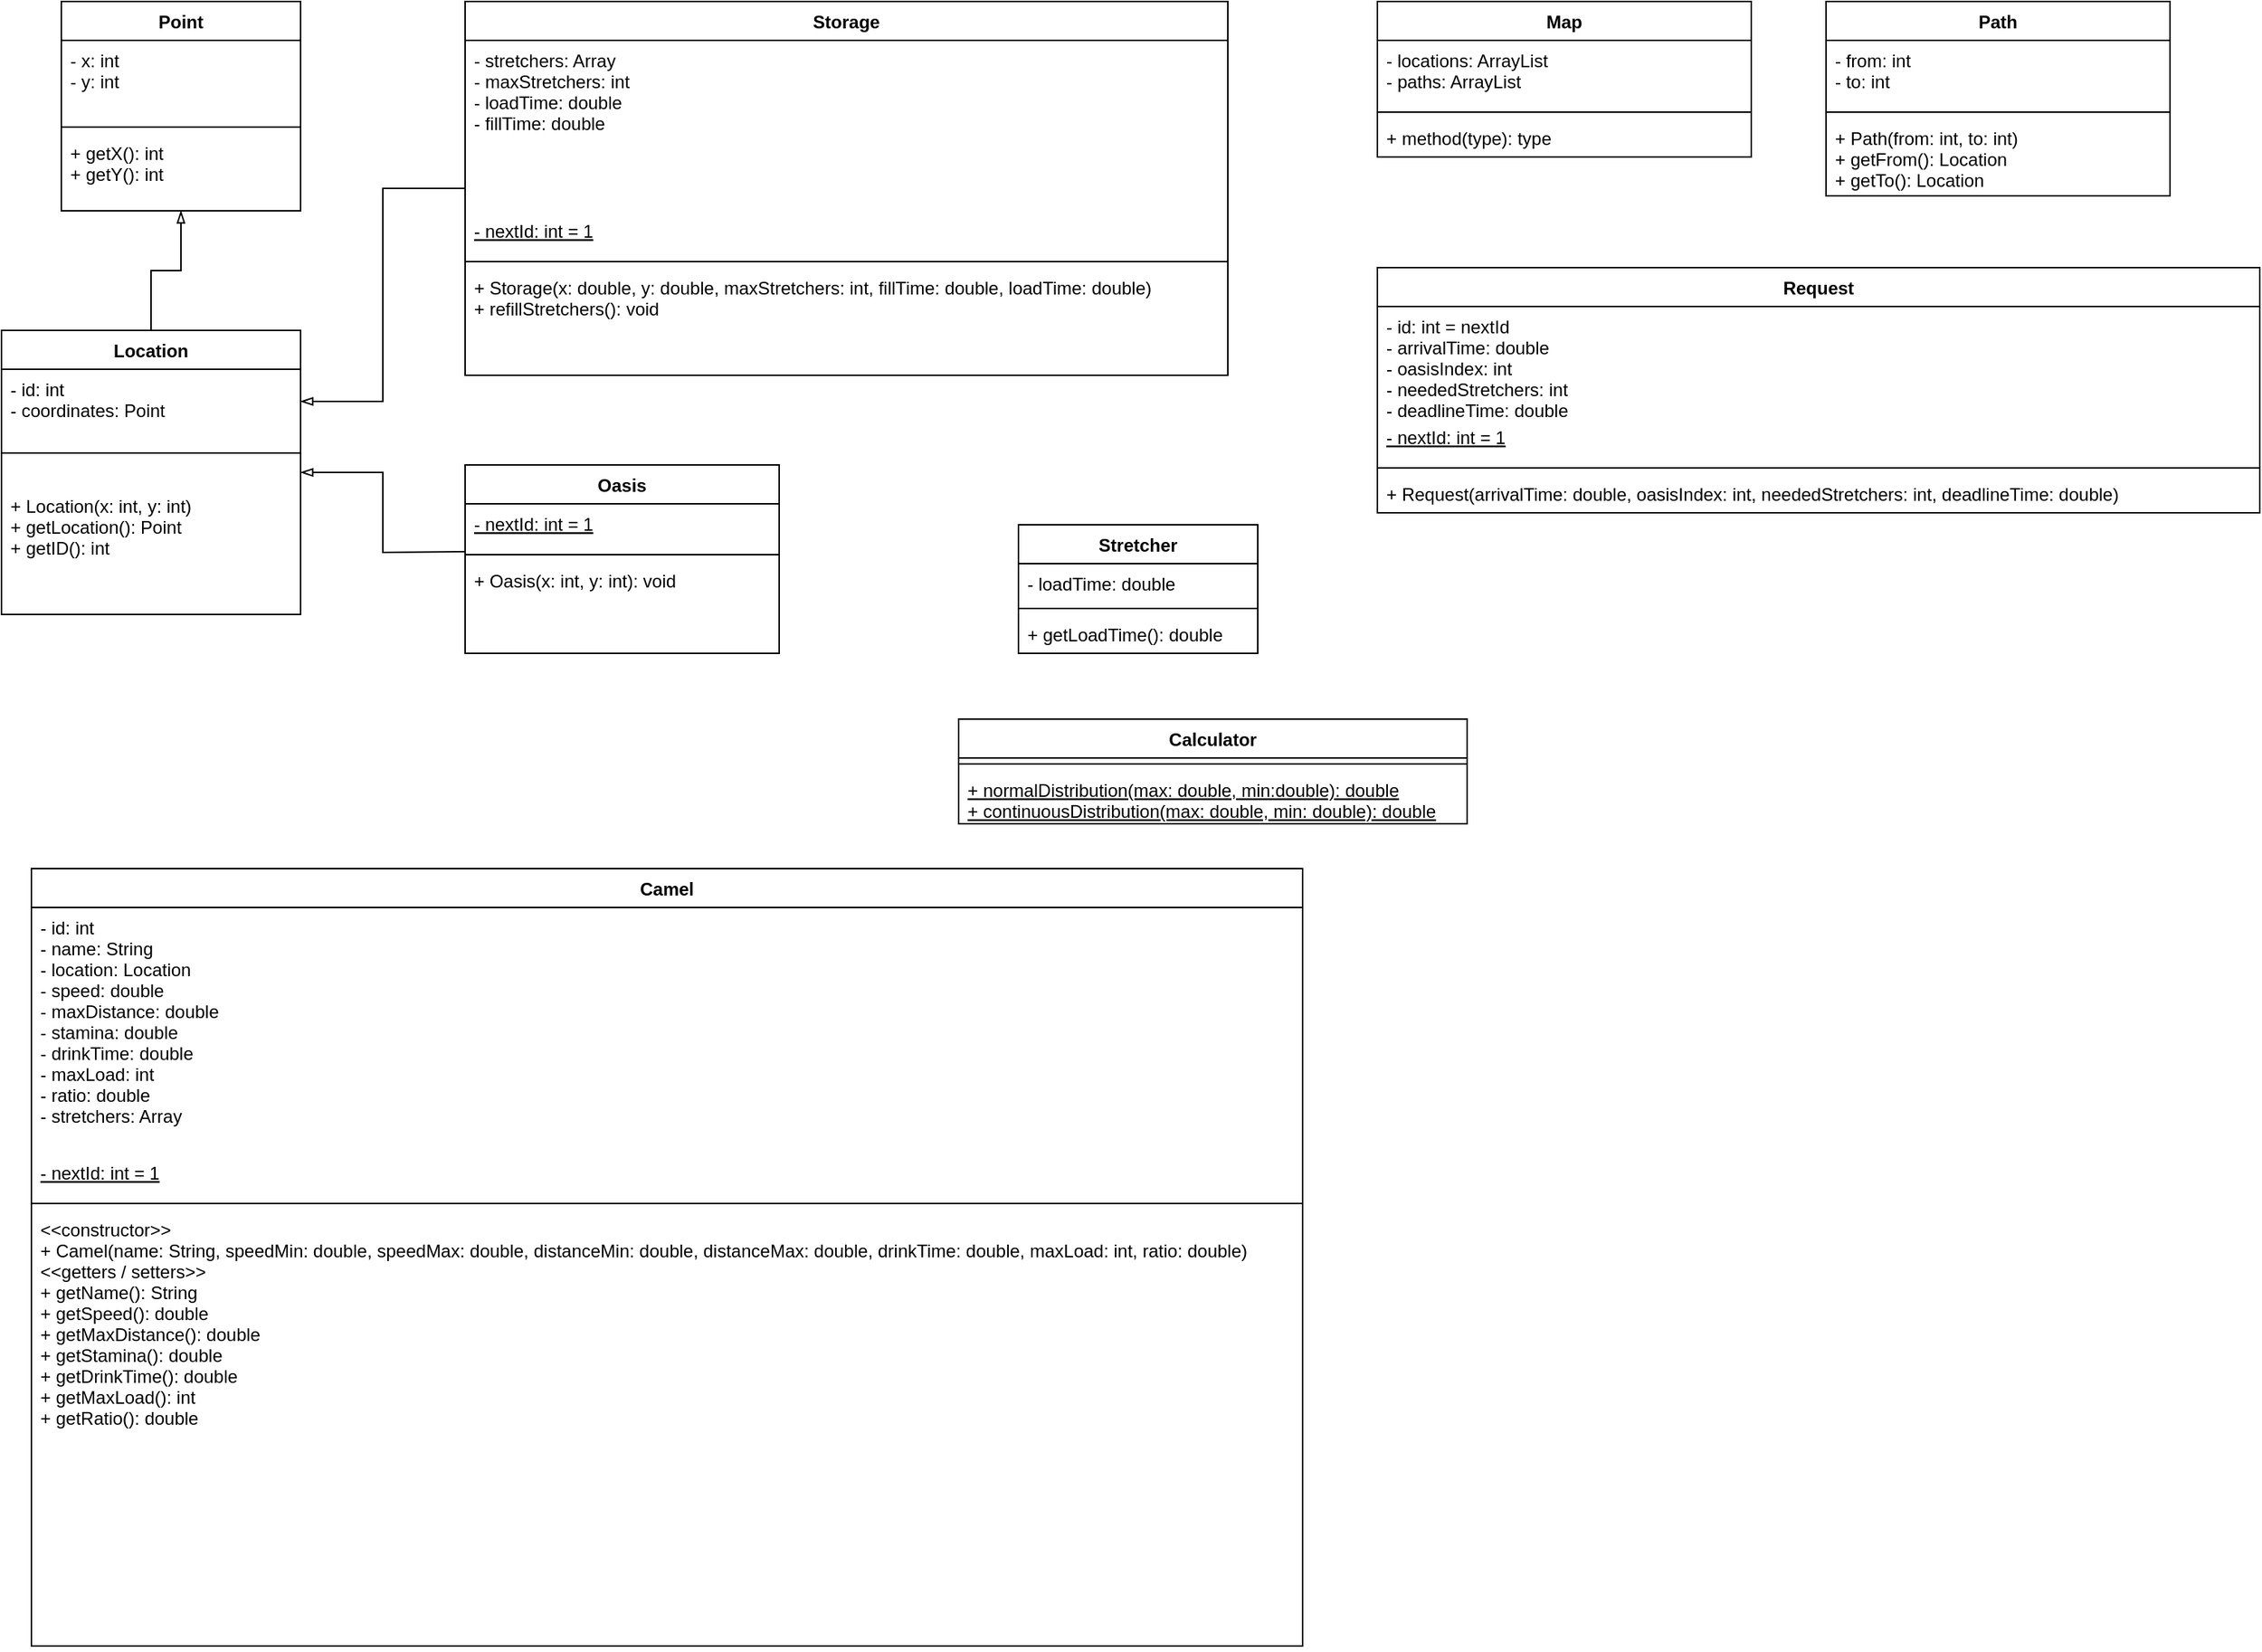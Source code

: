 <mxfile version="20.3.0" type="device" pages="2"><diagram id="ofGZScVJ0eXJapSnX1GL" name="UML"><mxGraphModel dx="1759" dy="564" grid="1" gridSize="10" guides="1" tooltips="1" connect="1" arrows="1" fold="1" page="1" pageScale="1" pageWidth="827" pageHeight="1169" math="0" shadow="0"><root><mxCell id="0"/><mxCell id="1" parent="0"/><mxCell id="x_6AHZcHJ7PyO9F-Ic_e-1" value="Point" style="swimlane;fontStyle=1;align=center;verticalAlign=top;childLayout=stackLayout;horizontal=1;startSize=26;horizontalStack=0;resizeParent=1;resizeParentMax=0;resizeLast=0;collapsible=1;marginBottom=0;" parent="1" vertex="1"><mxGeometry x="30" y="20" width="160" height="140" as="geometry"/></mxCell><mxCell id="x_6AHZcHJ7PyO9F-Ic_e-2" value="- x: int&#10;- y: int" style="text;strokeColor=none;fillColor=none;align=left;verticalAlign=top;spacingLeft=4;spacingRight=4;overflow=hidden;rotatable=0;points=[[0,0.5],[1,0.5]];portConstraint=eastwest;" parent="x_6AHZcHJ7PyO9F-Ic_e-1" vertex="1"><mxGeometry y="26" width="160" height="54" as="geometry"/></mxCell><mxCell id="x_6AHZcHJ7PyO9F-Ic_e-3" value="" style="line;strokeWidth=1;fillColor=none;align=left;verticalAlign=middle;spacingTop=-1;spacingLeft=3;spacingRight=3;rotatable=0;labelPosition=right;points=[];portConstraint=eastwest;strokeColor=inherit;" parent="x_6AHZcHJ7PyO9F-Ic_e-1" vertex="1"><mxGeometry y="80" width="160" height="8" as="geometry"/></mxCell><mxCell id="x_6AHZcHJ7PyO9F-Ic_e-4" value="+ getX(): int&#10;+ getY(): int" style="text;strokeColor=none;fillColor=none;align=left;verticalAlign=top;spacingLeft=4;spacingRight=4;overflow=hidden;rotatable=0;points=[[0,0.5],[1,0.5]];portConstraint=eastwest;" parent="x_6AHZcHJ7PyO9F-Ic_e-1" vertex="1"><mxGeometry y="88" width="160" height="52" as="geometry"/></mxCell><mxCell id="x_6AHZcHJ7PyO9F-Ic_e-5" value="Camel" style="swimlane;fontStyle=1;align=center;verticalAlign=top;childLayout=stackLayout;horizontal=1;startSize=26;horizontalStack=0;resizeParent=1;resizeParentMax=0;resizeLast=0;collapsible=1;marginBottom=0;" parent="1" vertex="1"><mxGeometry x="10" y="600" width="850" height="520" as="geometry"/></mxCell><mxCell id="x_6AHZcHJ7PyO9F-Ic_e-6" value="- id: int&#10;- name: String&#10;- location: Location&#10;- speed: double&#10;- maxDistance: double&#10;- stamina: double&#10;- drinkTime: double&#10;- maxLoad: int&#10;- ratio: double&#10;- stretchers: Array" style="text;strokeColor=none;fillColor=none;align=left;verticalAlign=top;spacingLeft=4;spacingRight=4;overflow=hidden;rotatable=0;points=[[0,0.5],[1,0.5]];portConstraint=eastwest;" parent="x_6AHZcHJ7PyO9F-Ic_e-5" vertex="1"><mxGeometry y="26" width="850" height="164" as="geometry"/></mxCell><mxCell id="3Ov7a6oicMTd-aFh0kIg-9" value="- nextId: int = 1" style="text;strokeColor=none;fillColor=none;align=left;verticalAlign=top;rounded=0;fontStyle=4;spacingLeft=4;spacingRight=4;" parent="x_6AHZcHJ7PyO9F-Ic_e-5" vertex="1"><mxGeometry y="190" width="850" height="30" as="geometry"/></mxCell><mxCell id="x_6AHZcHJ7PyO9F-Ic_e-7" value="" style="line;strokeWidth=1;fillColor=none;align=left;verticalAlign=middle;spacingTop=-1;spacingLeft=3;spacingRight=3;rotatable=0;labelPosition=right;points=[];portConstraint=eastwest;strokeColor=inherit;" parent="x_6AHZcHJ7PyO9F-Ic_e-5" vertex="1"><mxGeometry y="220" width="850" height="8" as="geometry"/></mxCell><mxCell id="x_6AHZcHJ7PyO9F-Ic_e-8" value="&lt;&lt;constructor&gt;&gt;&#10;+ Camel(name: String, speedMin: double, speedMax: double, distanceMin: double, distanceMax: double, drinkTime: double, maxLoad: int, ratio: double)&#10;&lt;&lt;getters / setters&gt;&gt;&#10;+ getName(): String&#10;+ getSpeed(): double&#10;+ getMaxDistance(): double&#10;+ getStamina(): double&#10;+ getDrinkTime(): double&#10;+ getMaxLoad(): int&#10;+ getRatio(): double" style="text;strokeColor=none;fillColor=none;align=left;verticalAlign=top;spacingLeft=4;spacingRight=4;overflow=hidden;rotatable=0;points=[[0,0.5],[1,0.5]];portConstraint=eastwest;" parent="x_6AHZcHJ7PyO9F-Ic_e-5" vertex="1"><mxGeometry y="228" width="850" height="292" as="geometry"/></mxCell><mxCell id="x_6AHZcHJ7PyO9F-Ic_e-9" value="Calculator" style="swimlane;fontStyle=1;align=center;verticalAlign=top;childLayout=stackLayout;horizontal=1;startSize=26;horizontalStack=0;resizeParent=1;resizeParentMax=0;resizeLast=0;collapsible=1;marginBottom=0;" parent="1" vertex="1"><mxGeometry x="630" y="500" width="340" height="70" as="geometry"/></mxCell><mxCell id="x_6AHZcHJ7PyO9F-Ic_e-11" value="" style="line;strokeWidth=1;fillColor=none;align=left;verticalAlign=middle;spacingTop=-1;spacingLeft=3;spacingRight=3;rotatable=0;labelPosition=right;points=[];portConstraint=eastwest;strokeColor=inherit;" parent="x_6AHZcHJ7PyO9F-Ic_e-9" vertex="1"><mxGeometry y="26" width="340" height="8" as="geometry"/></mxCell><mxCell id="x_6AHZcHJ7PyO9F-Ic_e-12" value="+ normalDistribution(max: double, min:double): double&#10;+ continuousDistribution(max: double, min: double): double" style="text;strokeColor=none;fillColor=none;align=left;verticalAlign=top;spacingLeft=4;spacingRight=4;overflow=hidden;rotatable=0;points=[[0,0.5],[1,0.5]];portConstraint=eastwest;fontStyle=4" parent="x_6AHZcHJ7PyO9F-Ic_e-9" vertex="1"><mxGeometry y="34" width="340" height="36" as="geometry"/></mxCell><mxCell id="kieLPkbf291NQUBVzCgF-15" style="edgeStyle=orthogonalEdgeStyle;rounded=0;orthogonalLoop=1;jettySize=auto;html=1;entryX=1;entryY=0.25;entryDx=0;entryDy=0;endArrow=blockThin;endFill=0;" parent="1" source="3Ov7a6oicMTd-aFh0kIg-10" target="kieLPkbf291NQUBVzCgF-9" edge="1"><mxGeometry relative="1" as="geometry"/></mxCell><mxCell id="3Ov7a6oicMTd-aFh0kIg-10" value="Storage" style="swimlane;fontStyle=1;align=center;verticalAlign=top;childLayout=stackLayout;horizontal=1;startSize=26;horizontalStack=0;resizeParent=1;resizeParentMax=0;resizeLast=0;collapsible=1;marginBottom=0;html=0;" parent="1" vertex="1"><mxGeometry x="300" y="20" width="510" height="250" as="geometry"/></mxCell><mxCell id="3Ov7a6oicMTd-aFh0kIg-11" value="- stretchers: Array&#10;- maxStretchers: int&#10;- loadTime: double&#10;- fillTime: double" style="text;strokeColor=none;fillColor=none;align=left;verticalAlign=top;spacingLeft=4;spacingRight=4;overflow=hidden;rotatable=0;points=[[0,0.5],[1,0.5]];portConstraint=eastwest;html=0;" parent="3Ov7a6oicMTd-aFh0kIg-10" vertex="1"><mxGeometry y="26" width="510" height="114" as="geometry"/></mxCell><mxCell id="kieLPkbf291NQUBVzCgF-13" value="- nextId: int = 1" style="text;strokeColor=none;fillColor=none;align=left;verticalAlign=top;rounded=0;fontStyle=4;spacingLeft=4;spacingRight=4;" parent="3Ov7a6oicMTd-aFh0kIg-10" vertex="1"><mxGeometry y="140" width="510" height="30" as="geometry"/></mxCell><mxCell id="3Ov7a6oicMTd-aFh0kIg-12" value="" style="line;strokeWidth=1;fillColor=none;align=left;verticalAlign=middle;spacingTop=-1;spacingLeft=3;spacingRight=3;rotatable=0;labelPosition=right;points=[];portConstraint=eastwest;strokeColor=inherit;html=0;" parent="3Ov7a6oicMTd-aFh0kIg-10" vertex="1"><mxGeometry y="170" width="510" height="8" as="geometry"/></mxCell><mxCell id="3Ov7a6oicMTd-aFh0kIg-13" value="+ Storage(x: double, y: double, maxStretchers: int, fillTime: double, loadTime: double)&#10;+ refillStretchers(): void" style="text;strokeColor=none;fillColor=none;align=left;verticalAlign=top;spacingLeft=4;spacingRight=4;overflow=hidden;rotatable=0;points=[[0,0.5],[1,0.5]];portConstraint=eastwest;html=0;" parent="3Ov7a6oicMTd-aFh0kIg-10" vertex="1"><mxGeometry y="178" width="510" height="72" as="geometry"/></mxCell><mxCell id="kieLPkbf291NQUBVzCgF-5" value="Stretcher" style="swimlane;fontStyle=1;align=center;verticalAlign=top;childLayout=stackLayout;horizontal=1;startSize=26;horizontalStack=0;resizeParent=1;resizeParentMax=0;resizeLast=0;collapsible=1;marginBottom=0;" parent="1" vertex="1"><mxGeometry x="670" y="370" width="160" height="86" as="geometry"/></mxCell><mxCell id="kieLPkbf291NQUBVzCgF-6" value="- loadTime: double" style="text;strokeColor=none;fillColor=none;align=left;verticalAlign=top;spacingLeft=4;spacingRight=4;overflow=hidden;rotatable=0;points=[[0,0.5],[1,0.5]];portConstraint=eastwest;" parent="kieLPkbf291NQUBVzCgF-5" vertex="1"><mxGeometry y="26" width="160" height="26" as="geometry"/></mxCell><mxCell id="kieLPkbf291NQUBVzCgF-7" value="" style="line;strokeWidth=1;fillColor=none;align=left;verticalAlign=middle;spacingTop=-1;spacingLeft=3;spacingRight=3;rotatable=0;labelPosition=right;points=[];portConstraint=eastwest;strokeColor=inherit;" parent="kieLPkbf291NQUBVzCgF-5" vertex="1"><mxGeometry y="52" width="160" height="8" as="geometry"/></mxCell><mxCell id="kieLPkbf291NQUBVzCgF-8" value="+ getLoadTime(): double" style="text;strokeColor=none;fillColor=none;align=left;verticalAlign=top;spacingLeft=4;spacingRight=4;overflow=hidden;rotatable=0;points=[[0,0.5],[1,0.5]];portConstraint=eastwest;" parent="kieLPkbf291NQUBVzCgF-5" vertex="1"><mxGeometry y="60" width="160" height="26" as="geometry"/></mxCell><mxCell id="kieLPkbf291NQUBVzCgF-14" style="edgeStyle=orthogonalEdgeStyle;rounded=0;orthogonalLoop=1;jettySize=auto;html=1;horizontal=1;endArrow=blockThin;endFill=0;" parent="1" source="kieLPkbf291NQUBVzCgF-9" target="x_6AHZcHJ7PyO9F-Ic_e-1" edge="1"><mxGeometry relative="1" as="geometry"/></mxCell><mxCell id="kieLPkbf291NQUBVzCgF-9" value="Location" style="swimlane;fontStyle=1;align=center;verticalAlign=top;childLayout=stackLayout;horizontal=1;startSize=26;horizontalStack=0;resizeParent=1;resizeParentMax=0;resizeLast=0;collapsible=1;marginBottom=0;" parent="1" vertex="1"><mxGeometry x="-10" y="240" width="200" height="190" as="geometry"/></mxCell><mxCell id="kieLPkbf291NQUBVzCgF-23" value="- id: int&#10;- coordinates: Point" style="text;strokeColor=none;fillColor=none;align=left;verticalAlign=top;spacingLeft=4;spacingRight=4;overflow=hidden;rotatable=0;points=[[0,0.5],[1,0.5]];portConstraint=eastwest;html=0;" parent="kieLPkbf291NQUBVzCgF-9" vertex="1"><mxGeometry y="26" width="200" height="34" as="geometry"/></mxCell><mxCell id="kieLPkbf291NQUBVzCgF-11" value="" style="line;strokeWidth=1;fillColor=none;align=left;verticalAlign=middle;spacingTop=-1;spacingLeft=3;spacingRight=3;rotatable=0;labelPosition=right;points=[];portConstraint=eastwest;strokeColor=inherit;" parent="kieLPkbf291NQUBVzCgF-9" vertex="1"><mxGeometry y="60" width="200" height="44" as="geometry"/></mxCell><mxCell id="kieLPkbf291NQUBVzCgF-12" value="+ Location(x: int, y: int)&#10;+ getLocation(): Point&#10;+ getID(): int" style="text;strokeColor=none;fillColor=none;align=left;verticalAlign=top;spacingLeft=4;spacingRight=4;overflow=hidden;rotatable=0;points=[[0,0.5],[1,0.5]];portConstraint=eastwest;" parent="kieLPkbf291NQUBVzCgF-9" vertex="1"><mxGeometry y="104" width="200" height="86" as="geometry"/></mxCell><mxCell id="kieLPkbf291NQUBVzCgF-16" value="Oasis" style="swimlane;fontStyle=1;align=center;verticalAlign=top;childLayout=stackLayout;horizontal=1;startSize=26;horizontalStack=0;resizeParent=1;resizeParentMax=0;resizeLast=0;collapsible=1;marginBottom=0;" parent="1" vertex="1"><mxGeometry x="300" y="330" width="210" height="126" as="geometry"/></mxCell><mxCell id="kieLPkbf291NQUBVzCgF-21" value="- nextId: int = 1" style="text;strokeColor=none;fillColor=none;align=left;verticalAlign=top;rounded=0;fontStyle=4;spacingLeft=4;spacingRight=4;" parent="kieLPkbf291NQUBVzCgF-16" vertex="1"><mxGeometry y="26" width="210" height="30" as="geometry"/></mxCell><mxCell id="kieLPkbf291NQUBVzCgF-18" value="" style="line;strokeWidth=1;fillColor=none;align=left;verticalAlign=middle;spacingTop=-1;spacingLeft=3;spacingRight=3;rotatable=0;labelPosition=right;points=[];portConstraint=eastwest;strokeColor=inherit;" parent="kieLPkbf291NQUBVzCgF-16" vertex="1"><mxGeometry y="56" width="210" height="8" as="geometry"/></mxCell><mxCell id="kieLPkbf291NQUBVzCgF-19" value="+ Oasis(x: int, y: int): void" style="text;strokeColor=none;fillColor=none;align=left;verticalAlign=top;spacingLeft=4;spacingRight=4;overflow=hidden;rotatable=0;points=[[0,0.5],[1,0.5]];portConstraint=eastwest;" parent="kieLPkbf291NQUBVzCgF-16" vertex="1"><mxGeometry y="64" width="210" height="62" as="geometry"/></mxCell><mxCell id="kieLPkbf291NQUBVzCgF-20" style="edgeStyle=orthogonalEdgeStyle;rounded=0;orthogonalLoop=1;jettySize=auto;html=1;endArrow=blockThin;endFill=0;" parent="1" target="kieLPkbf291NQUBVzCgF-9" edge="1"><mxGeometry relative="1" as="geometry"><mxPoint x="300" y="388.0" as="sourcePoint"/></mxGeometry></mxCell><mxCell id="cWS6vtixPK7OninA-Qon-1" value="Request" style="swimlane;fontStyle=1;align=center;verticalAlign=top;childLayout=stackLayout;horizontal=1;startSize=26;horizontalStack=0;resizeParent=1;resizeParentMax=0;resizeLast=0;collapsible=1;marginBottom=0;" vertex="1" parent="1"><mxGeometry x="910" y="198" width="590" height="164" as="geometry"/></mxCell><mxCell id="cWS6vtixPK7OninA-Qon-2" value="- id: int = nextId&#10;- arrivalTime: double&#10;- oasisIndex: int&#10;- neededStretchers: int&#10;- deadlineTime: double" style="text;strokeColor=none;fillColor=none;align=left;verticalAlign=top;spacingLeft=4;spacingRight=4;overflow=hidden;rotatable=0;points=[[0,0.5],[1,0.5]];portConstraint=eastwest;" vertex="1" parent="cWS6vtixPK7OninA-Qon-1"><mxGeometry y="26" width="590" height="74" as="geometry"/></mxCell><mxCell id="cWS6vtixPK7OninA-Qon-5" value="- nextId: int = 1" style="text;strokeColor=none;fillColor=none;align=left;verticalAlign=top;rounded=0;fontStyle=4;spacingLeft=4;spacingRight=4;" vertex="1" parent="cWS6vtixPK7OninA-Qon-1"><mxGeometry y="100" width="590" height="30" as="geometry"/></mxCell><mxCell id="cWS6vtixPK7OninA-Qon-3" value="" style="line;strokeWidth=1;fillColor=none;align=left;verticalAlign=middle;spacingTop=-1;spacingLeft=3;spacingRight=3;rotatable=0;labelPosition=right;points=[];portConstraint=eastwest;strokeColor=inherit;" vertex="1" parent="cWS6vtixPK7OninA-Qon-1"><mxGeometry y="130" width="590" height="8" as="geometry"/></mxCell><mxCell id="cWS6vtixPK7OninA-Qon-4" value="+ Request(arrivalTime: double, oasisIndex: int, neededStretchers: int, deadlineTime: double)" style="text;strokeColor=none;fillColor=none;align=left;verticalAlign=top;spacingLeft=4;spacingRight=4;overflow=hidden;rotatable=0;points=[[0,0.5],[1,0.5]];portConstraint=eastwest;" vertex="1" parent="cWS6vtixPK7OninA-Qon-1"><mxGeometry y="138" width="590" height="26" as="geometry"/></mxCell><mxCell id="cWS6vtixPK7OninA-Qon-6" value="Map" style="swimlane;fontStyle=1;align=center;verticalAlign=top;childLayout=stackLayout;horizontal=1;startSize=26;horizontalStack=0;resizeParent=1;resizeParentMax=0;resizeLast=0;collapsible=1;marginBottom=0;" vertex="1" parent="1"><mxGeometry x="910" y="20" width="250" height="104" as="geometry"/></mxCell><mxCell id="cWS6vtixPK7OninA-Qon-7" value="- locations: ArrayList&#10;- paths: ArrayList" style="text;strokeColor=none;fillColor=none;align=left;verticalAlign=top;spacingLeft=4;spacingRight=4;overflow=hidden;rotatable=0;points=[[0,0.5],[1,0.5]];portConstraint=eastwest;" vertex="1" parent="cWS6vtixPK7OninA-Qon-6"><mxGeometry y="26" width="250" height="44" as="geometry"/></mxCell><mxCell id="cWS6vtixPK7OninA-Qon-8" value="" style="line;strokeWidth=1;fillColor=none;align=left;verticalAlign=middle;spacingTop=-1;spacingLeft=3;spacingRight=3;rotatable=0;labelPosition=right;points=[];portConstraint=eastwest;strokeColor=inherit;" vertex="1" parent="cWS6vtixPK7OninA-Qon-6"><mxGeometry y="70" width="250" height="8" as="geometry"/></mxCell><mxCell id="cWS6vtixPK7OninA-Qon-9" value="+ method(type): type" style="text;strokeColor=none;fillColor=none;align=left;verticalAlign=top;spacingLeft=4;spacingRight=4;overflow=hidden;rotatable=0;points=[[0,0.5],[1,0.5]];portConstraint=eastwest;" vertex="1" parent="cWS6vtixPK7OninA-Qon-6"><mxGeometry y="78" width="250" height="26" as="geometry"/></mxCell><mxCell id="cWS6vtixPK7OninA-Qon-10" value="Path" style="swimlane;fontStyle=1;align=center;verticalAlign=top;childLayout=stackLayout;horizontal=1;startSize=26;horizontalStack=0;resizeParent=1;resizeParentMax=0;resizeLast=0;collapsible=1;marginBottom=0;" vertex="1" parent="1"><mxGeometry x="1210" y="20" width="230" height="130" as="geometry"/></mxCell><mxCell id="cWS6vtixPK7OninA-Qon-11" value="- from: int&#10;- to: int" style="text;strokeColor=none;fillColor=none;align=left;verticalAlign=top;spacingLeft=4;spacingRight=4;overflow=hidden;rotatable=0;points=[[0,0.5],[1,0.5]];portConstraint=eastwest;" vertex="1" parent="cWS6vtixPK7OninA-Qon-10"><mxGeometry y="26" width="230" height="44" as="geometry"/></mxCell><mxCell id="cWS6vtixPK7OninA-Qon-12" value="" style="line;strokeWidth=1;fillColor=none;align=left;verticalAlign=middle;spacingTop=-1;spacingLeft=3;spacingRight=3;rotatable=0;labelPosition=right;points=[];portConstraint=eastwest;strokeColor=inherit;" vertex="1" parent="cWS6vtixPK7OninA-Qon-10"><mxGeometry y="70" width="230" height="8" as="geometry"/></mxCell><mxCell id="cWS6vtixPK7OninA-Qon-13" value="+ Path(from: int, to: int)&#10;+ getFrom(): Location&#10;+ getTo(): Location" style="text;strokeColor=none;fillColor=none;align=left;verticalAlign=top;spacingLeft=4;spacingRight=4;overflow=hidden;rotatable=0;points=[[0,0.5],[1,0.5]];portConstraint=eastwest;" vertex="1" parent="cWS6vtixPK7OninA-Qon-10"><mxGeometry y="78" width="230" height="52" as="geometry"/></mxCell></root></mxGraphModel></diagram><diagram id="Uji9pWc7L8KGLM_EG7iT" name="Map"><mxGraphModel dx="1759" dy="564" grid="1" gridSize="10" guides="1" tooltips="1" connect="1" arrows="1" fold="1" page="1" pageScale="1" pageWidth="827" pageHeight="1169" background="none" math="0" shadow="0"><root><mxCell id="0"/><mxCell id="1" parent="0"/><mxCell id="ZF3jDaKtGquZQSCTEUEx-1" value="" style="ellipse;shape=doubleEllipse;whiteSpace=wrap;html=1;aspect=fixed;fillColor=#d5e8d4;strokeColor=#82b366;" vertex="1" parent="1"><mxGeometry x="390" y="750" width="19" height="19" as="geometry"/></mxCell><mxCell id="ZF3jDaKtGquZQSCTEUEx-6" value="" style="ellipse;shape=doubleEllipse;whiteSpace=wrap;html=1;aspect=fixed;" vertex="1" parent="1"><mxGeometry x="-10" y="1150" width="19" height="19" as="geometry"/></mxCell><mxCell id="ZF3jDaKtGquZQSCTEUEx-7" value="" style="ellipse;shape=doubleEllipse;whiteSpace=wrap;html=1;aspect=fixed;" vertex="1" parent="1"><mxGeometry x="-10" y="750" width="19" height="19" as="geometry"/></mxCell><mxCell id="ZF3jDaKtGquZQSCTEUEx-8" value="[10, 10]" style="text;html=1;strokeColor=none;fillColor=none;align=center;verticalAlign=middle;whiteSpace=wrap;rounded=0;" vertex="1" parent="1"><mxGeometry x="369.5" y="720" width="60" height="30" as="geometry"/></mxCell><mxCell id="ZF3jDaKtGquZQSCTEUEx-9" value="[0, 0]" style="text;html=1;strokeColor=none;fillColor=none;align=center;verticalAlign=middle;whiteSpace=wrap;rounded=0;" vertex="1" parent="1"><mxGeometry x="-30.5" y="1120" width="60" height="30" as="geometry"/></mxCell><mxCell id="ZF3jDaKtGquZQSCTEUEx-10" value="[0, 10]" style="text;html=1;strokeColor=none;fillColor=none;align=center;verticalAlign=middle;whiteSpace=wrap;rounded=0;" vertex="1" parent="1"><mxGeometry x="-30.5" y="720" width="60" height="30" as="geometry"/></mxCell><mxCell id="ZF3jDaKtGquZQSCTEUEx-11" value="" style="ellipse;shape=doubleEllipse;whiteSpace=wrap;html=1;aspect=fixed;" vertex="1" parent="1"><mxGeometry x="-10" y="350" width="19" height="19" as="geometry"/></mxCell><mxCell id="ZF3jDaKtGquZQSCTEUEx-12" value="[0, 20]" style="text;html=1;strokeColor=none;fillColor=none;align=center;verticalAlign=middle;whiteSpace=wrap;rounded=0;" vertex="1" parent="1"><mxGeometry x="-30.5" y="320" width="60" height="30" as="geometry"/></mxCell><mxCell id="ZF3jDaKtGquZQSCTEUEx-13" value="" style="ellipse;shape=doubleEllipse;whiteSpace=wrap;html=1;aspect=fixed;" vertex="1" parent="1"><mxGeometry x="390" y="1150" width="19" height="19" as="geometry"/></mxCell><mxCell id="ZF3jDaKtGquZQSCTEUEx-15" value="[10, 0]" style="text;html=1;strokeColor=none;fillColor=none;align=center;verticalAlign=middle;whiteSpace=wrap;rounded=0;" vertex="1" parent="1"><mxGeometry x="369.5" y="1120" width="60" height="30" as="geometry"/></mxCell><mxCell id="ZF3jDaKtGquZQSCTEUEx-16" value="" style="ellipse;shape=doubleEllipse;whiteSpace=wrap;html=1;aspect=fixed;" vertex="1" parent="1"><mxGeometry x="390" y="350" width="19" height="19" as="geometry"/></mxCell><mxCell id="ZF3jDaKtGquZQSCTEUEx-17" value="[10, 20]" style="text;html=1;strokeColor=none;fillColor=none;align=center;verticalAlign=middle;whiteSpace=wrap;rounded=0;" vertex="1" parent="1"><mxGeometry x="369.5" y="320" width="60" height="30" as="geometry"/></mxCell><mxCell id="ZF3jDaKtGquZQSCTEUEx-18" value="" style="ellipse;shape=doubleEllipse;whiteSpace=wrap;html=1;aspect=fixed;" vertex="1" parent="1"><mxGeometry x="790" y="1150" width="19" height="19" as="geometry"/></mxCell><mxCell id="ZF3jDaKtGquZQSCTEUEx-19" value="[20, 0]" style="text;html=1;strokeColor=none;fillColor=none;align=center;verticalAlign=middle;whiteSpace=wrap;rounded=0;" vertex="1" parent="1"><mxGeometry x="767" y="1120" width="60" height="30" as="geometry"/></mxCell><mxCell id="ZF3jDaKtGquZQSCTEUEx-24" value="" style="ellipse;shape=doubleEllipse;whiteSpace=wrap;html=1;aspect=fixed;" vertex="1" parent="1"><mxGeometry x="790" y="750" width="19" height="19" as="geometry"/></mxCell><mxCell id="ZF3jDaKtGquZQSCTEUEx-25" value="[20, 10]" style="text;html=1;strokeColor=none;fillColor=none;align=center;verticalAlign=middle;whiteSpace=wrap;rounded=0;" vertex="1" parent="1"><mxGeometry x="767" y="720" width="60" height="30" as="geometry"/></mxCell><mxCell id="ZF3jDaKtGquZQSCTEUEx-26" value="" style="ellipse;shape=doubleEllipse;whiteSpace=wrap;html=1;aspect=fixed;" vertex="1" parent="1"><mxGeometry x="790" y="350" width="19" height="19" as="geometry"/></mxCell><mxCell id="ZF3jDaKtGquZQSCTEUEx-27" value="[20, 20]" style="text;html=1;strokeColor=none;fillColor=none;align=center;verticalAlign=middle;whiteSpace=wrap;rounded=0;" vertex="1" parent="1"><mxGeometry x="767" y="320" width="60" height="30" as="geometry"/></mxCell></root></mxGraphModel></diagram></mxfile>